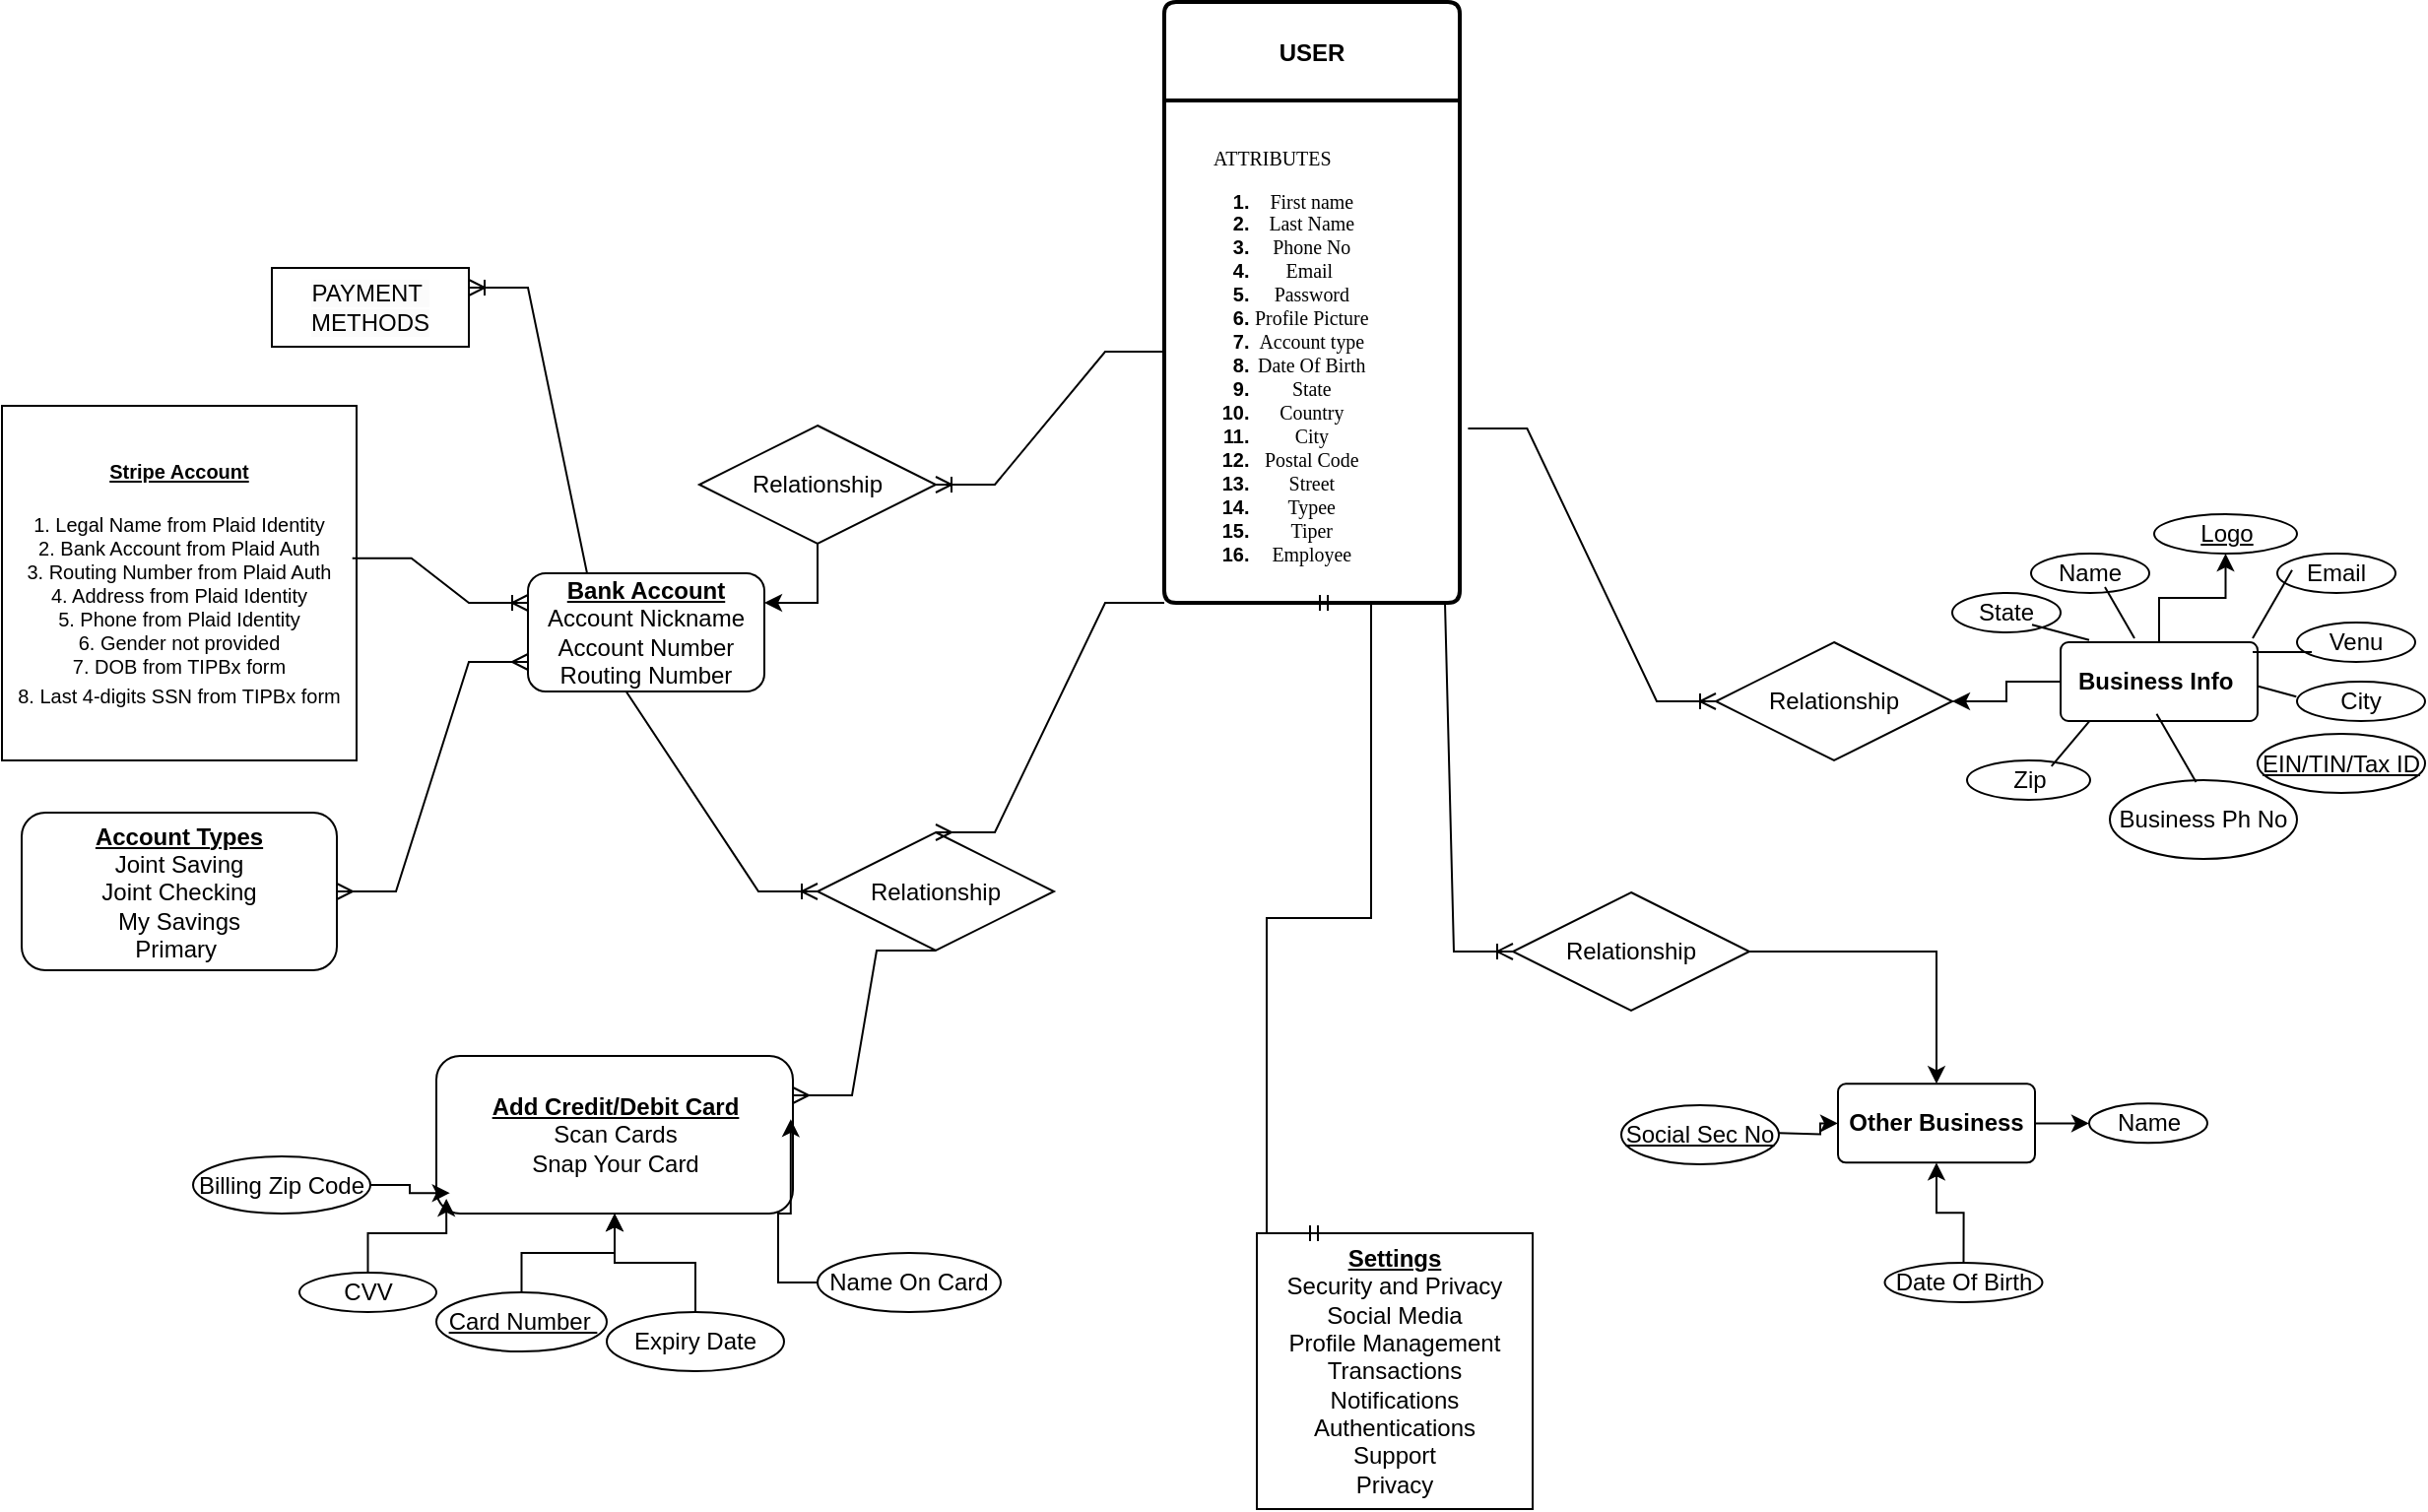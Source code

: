 <mxfile version="24.5.2" type="github">
  <diagram id="C5RBs43oDa-KdzZeNtuy" name="Page-1">
    <mxGraphModel dx="1761" dy="2911" grid="1" gridSize="10" guides="1" tooltips="1" connect="1" arrows="1" fold="1" page="1" pageScale="1" pageWidth="827" pageHeight="1169" background="none" math="0" shadow="0">
      <root>
        <mxCell id="WIyWlLk6GJQsqaUBKTNV-0" />
        <mxCell id="WIyWlLk6GJQsqaUBKTNV-1" parent="WIyWlLk6GJQsqaUBKTNV-0" />
        <mxCell id="lxwUFzQmobe0N9iCrBZv-39" value="&lt;b style=&quot;font-size: 10px;&quot;&gt;&lt;u style=&quot;&quot;&gt;&lt;font style=&quot;font-size: 10px;&quot;&gt;Stripe Account&lt;/font&gt;&lt;/u&gt;&lt;/b&gt;&lt;div&gt;&lt;span style=&quot;font-size: 10px;&quot;&gt;&lt;b&gt;&lt;u&gt;&lt;br&gt;&lt;/u&gt;&lt;/b&gt;&lt;/span&gt;&lt;div style=&quot;font-size: 10px;&quot;&gt;&lt;span style=&quot;white-space-collapse: preserve;&quot;&gt;&lt;font style=&quot;font-size: 10px;&quot;&gt;1. Legal Name from Plaid Identity&lt;br&gt;2. Bank Account from Plaid Auth&lt;br&gt;3. Routing Number from Plaid Auth&lt;br&gt;4. Address from Plaid Identity&lt;br&gt;5. Phone from Plaid Identity&lt;br&gt;6. Gender not provided&lt;br&gt;7. DOB from TIPBx form&lt;br&gt;8. Last 4-digits SSN from TIPBx form&lt;/font&gt;&lt;span style=&quot;font-size: 13px;&quot;&gt;&lt;br&gt;&lt;/span&gt;&lt;/span&gt;&lt;/div&gt;&lt;/div&gt;" style="whiteSpace=wrap;html=1;aspect=fixed;" vertex="1" parent="WIyWlLk6GJQsqaUBKTNV-1">
          <mxGeometry x="-550" y="-2060" width="180" height="180" as="geometry" />
        </mxCell>
        <mxCell id="lxwUFzQmobe0N9iCrBZv-42" value="&lt;b&gt;&lt;u&gt;Account Types&lt;/u&gt;&lt;/b&gt;&lt;div&gt;Joint Saving&lt;/div&gt;&lt;div&gt;Joint Checking&lt;/div&gt;&lt;div&gt;My Savings&lt;/div&gt;&lt;div&gt;Primary&amp;nbsp;&lt;/div&gt;" style="rounded=1;whiteSpace=wrap;html=1;" vertex="1" parent="WIyWlLk6GJQsqaUBKTNV-1">
          <mxGeometry x="-540" y="-1853.5" width="160" height="80" as="geometry" />
        </mxCell>
        <mxCell id="lxwUFzQmobe0N9iCrBZv-72" value="&lt;b&gt;&lt;u&gt;Settings&lt;/u&gt;&lt;/b&gt;&lt;div&gt;Security and Privacy&lt;/div&gt;&lt;div&gt;Social Media&lt;/div&gt;&lt;div&gt;Profile Management&lt;/div&gt;&lt;div&gt;Transactions&lt;/div&gt;&lt;div&gt;Notifications&lt;/div&gt;&lt;div&gt;Authentications&lt;/div&gt;&lt;div&gt;Support&lt;/div&gt;&lt;div&gt;Privacy&lt;/div&gt;" style="whiteSpace=wrap;html=1;aspect=fixed;" vertex="1" parent="WIyWlLk6GJQsqaUBKTNV-1">
          <mxGeometry x="87" y="-1640" width="140" height="140" as="geometry" />
        </mxCell>
        <mxCell id="lxwUFzQmobe0N9iCrBZv-81" value="&lt;span style=&quot;white-space-collapse: preserve;&quot;&gt;&lt;b&gt;&lt;u&gt;Add Credit/Debit Card&lt;/u&gt;&lt;/b&gt;&lt;/span&gt;&lt;div&gt;&lt;span style=&quot;white-space-collapse: preserve;&quot;&gt;Scan Cards&lt;/span&gt;&lt;/div&gt;&lt;div&gt;&lt;span style=&quot;white-space-collapse: preserve;&quot;&gt;Snap Your Card&lt;/span&gt;&lt;/div&gt;" style="rounded=1;whiteSpace=wrap;html=1;" vertex="1" parent="WIyWlLk6GJQsqaUBKTNV-1">
          <mxGeometry x="-329.5" y="-1730" width="181" height="80" as="geometry" />
        </mxCell>
        <mxCell id="lxwUFzQmobe0N9iCrBZv-98" value="" style="edgeStyle=entityRelationEdgeStyle;fontSize=12;html=1;endArrow=ERoneToMany;rounded=0;exitX=1.028;exitY=0.653;exitDx=0;exitDy=0;exitPerimeter=0;" edge="1" parent="WIyWlLk6GJQsqaUBKTNV-1" source="lxwUFzQmobe0N9iCrBZv-104" target="lxwUFzQmobe0N9iCrBZv-174">
          <mxGeometry width="100" height="100" relative="1" as="geometry">
            <mxPoint x="97.5" y="-1700" as="sourcePoint" />
            <mxPoint x="217" y="-1911" as="targetPoint" />
            <Array as="points">
              <mxPoint x="117.5" y="-1730" />
              <mxPoint x="117.5" y="-1830" />
            </Array>
          </mxGeometry>
        </mxCell>
        <mxCell id="lxwUFzQmobe0N9iCrBZv-99" value="" style="edgeStyle=entityRelationEdgeStyle;fontSize=12;html=1;endArrow=ERoneToMany;rounded=0;exitX=0.75;exitY=1;exitDx=0;exitDy=0;entryX=0;entryY=0.5;entryDx=0;entryDy=0;" edge="1" parent="WIyWlLk6GJQsqaUBKTNV-1" source="lxwUFzQmobe0N9iCrBZv-104" target="lxwUFzQmobe0N9iCrBZv-198">
          <mxGeometry width="100" height="100" relative="1" as="geometry">
            <mxPoint x="47.0" y="-1935" as="sourcePoint" />
            <mxPoint x="160.95" y="-1785.38" as="targetPoint" />
            <Array as="points">
              <mxPoint x="187" y="-1920" />
            </Array>
          </mxGeometry>
        </mxCell>
        <mxCell id="lxwUFzQmobe0N9iCrBZv-103" value="&lt;b style=&quot;font-size: 12px;&quot;&gt;USER&lt;/b&gt;" style="swimlane;childLayout=stackLayout;horizontal=1;startSize=50;horizontalStack=0;rounded=1;fontSize=14;fontStyle=0;strokeWidth=2;resizeParent=0;resizeLast=1;shadow=0;dashed=0;align=center;arcSize=4;whiteSpace=wrap;html=1;" vertex="1" parent="WIyWlLk6GJQsqaUBKTNV-1">
          <mxGeometry x="40" y="-2265" width="150" height="305" as="geometry" />
        </mxCell>
        <mxCell id="lxwUFzQmobe0N9iCrBZv-104" value="&lt;h5 style=&quot;text-align: center;&quot;&gt;&lt;div&gt;&lt;font face=&quot;Tahoma&quot;&gt;&lt;span style=&quot;text-wrap: wrap; font-weight: normal;&quot;&gt;ATTRIBUTES&lt;/span&gt;&lt;/font&gt;&lt;/div&gt;&lt;ol&gt;&lt;li&gt;&lt;font face=&quot;Tahoma&quot;&gt;&lt;span style=&quot;background-color: initial; text-wrap: wrap; font-weight: normal;&quot;&gt;First name&lt;/span&gt;&lt;/font&gt;&lt;/li&gt;&lt;li&gt;&lt;font style=&quot;font-weight: normal;&quot; face=&quot;Tahoma&quot;&gt;Last Name&lt;/font&gt;&lt;/li&gt;&lt;li&gt;&lt;font style=&quot;font-weight: normal;&quot; face=&quot;Tahoma&quot;&gt;Phone No&lt;/font&gt;&lt;/li&gt;&lt;li&gt;&lt;font style=&quot;font-weight: normal;&quot; face=&quot;Tahoma&quot;&gt;Email&amp;nbsp;&lt;/font&gt;&lt;/li&gt;&lt;li&gt;&lt;font style=&quot;font-weight: normal;&quot; face=&quot;Tahoma&quot;&gt;Password&lt;/font&gt;&lt;/li&gt;&lt;li&gt;&lt;font style=&quot;font-weight: normal;&quot; face=&quot;Tahoma&quot;&gt;Profile Picture&lt;/font&gt;&lt;/li&gt;&lt;li&gt;&lt;font style=&quot;font-weight: normal;&quot; face=&quot;Tahoma&quot;&gt;Account type&lt;/font&gt;&lt;/li&gt;&lt;li&gt;&lt;font style=&quot;font-weight: normal;&quot; face=&quot;Tahoma&quot;&gt;Date Of Birth&lt;/font&gt;&lt;/li&gt;&lt;li&gt;&lt;font style=&quot;font-weight: normal;&quot; face=&quot;Tahoma&quot;&gt;State&lt;/font&gt;&lt;/li&gt;&lt;li&gt;&lt;font style=&quot;font-weight: normal;&quot; face=&quot;Tahoma&quot;&gt;Country&lt;/font&gt;&lt;/li&gt;&lt;li&gt;&lt;font style=&quot;font-weight: normal;&quot; face=&quot;Tahoma&quot;&gt;City&lt;/font&gt;&lt;/li&gt;&lt;li&gt;&lt;font style=&quot;font-weight: normal;&quot; face=&quot;Tahoma&quot;&gt;Postal Code&lt;/font&gt;&lt;/li&gt;&lt;li&gt;&lt;font style=&quot;font-weight: normal;&quot; face=&quot;Tahoma&quot;&gt;Street&lt;/font&gt;&lt;/li&gt;&lt;li&gt;&lt;font style=&quot;font-weight: normal;&quot; face=&quot;Tahoma&quot;&gt;Typee&lt;/font&gt;&lt;/li&gt;&lt;li&gt;&lt;font style=&quot;font-weight: normal;&quot; face=&quot;Tahoma&quot;&gt;Tiper&lt;/font&gt;&lt;/li&gt;&lt;li&gt;&lt;font style=&quot;font-weight: normal;&quot; face=&quot;Tahoma&quot;&gt;Employee&lt;/font&gt;&lt;/li&gt;&lt;/ol&gt;&lt;/h5&gt;" style="align=left;strokeColor=none;fillColor=none;spacingLeft=4;fontSize=12;verticalAlign=top;resizable=0;rotatable=0;part=1;html=1;" vertex="1" parent="lxwUFzQmobe0N9iCrBZv-103">
          <mxGeometry y="50" width="150" height="255" as="geometry" />
        </mxCell>
        <mxCell id="lxwUFzQmobe0N9iCrBZv-116" value="" style="edgeStyle=entityRelationEdgeStyle;fontSize=12;html=1;endArrow=ERmany;startArrow=ERmany;rounded=0;entryX=0;entryY=0.75;entryDx=0;entryDy=0;exitX=1;exitY=0.5;exitDx=0;exitDy=0;" edge="1" parent="WIyWlLk6GJQsqaUBKTNV-1" source="lxwUFzQmobe0N9iCrBZv-42" target="lxwUFzQmobe0N9iCrBZv-80">
          <mxGeometry width="100" height="100" relative="1" as="geometry">
            <mxPoint x="-282.5" y="-1740" as="sourcePoint" />
            <mxPoint x="-242.5" y="-1890" as="targetPoint" />
          </mxGeometry>
        </mxCell>
        <mxCell id="lxwUFzQmobe0N9iCrBZv-117" value="" style="edgeStyle=entityRelationEdgeStyle;fontSize=12;html=1;endArrow=ERmany;rounded=0;exitX=0.5;exitY=1;exitDx=0;exitDy=0;entryX=1;entryY=0.25;entryDx=0;entryDy=0;" edge="1" parent="WIyWlLk6GJQsqaUBKTNV-1" source="lxwUFzQmobe0N9iCrBZv-141" target="lxwUFzQmobe0N9iCrBZv-81">
          <mxGeometry width="100" height="100" relative="1" as="geometry">
            <mxPoint x="-142.5" y="-1590" as="sourcePoint" />
            <mxPoint x="-42.5" y="-1690" as="targetPoint" />
            <Array as="points">
              <mxPoint x="-73" y="-1760" />
            </Array>
          </mxGeometry>
        </mxCell>
        <mxCell id="lxwUFzQmobe0N9iCrBZv-120" value="" style="edgeStyle=entityRelationEdgeStyle;fontSize=12;html=1;endArrow=ERoneToMany;rounded=0;exitX=0;exitY=0.5;exitDx=0;exitDy=0;entryX=0;entryY=0.5;entryDx=0;entryDy=0;" edge="1" parent="WIyWlLk6GJQsqaUBKTNV-1" source="lxwUFzQmobe0N9iCrBZv-80" target="lxwUFzQmobe0N9iCrBZv-141">
          <mxGeometry width="100" height="100" relative="1" as="geometry">
            <mxPoint x="-82.5" y="-1650" as="sourcePoint" />
            <mxPoint x="-142.5" y="-1890" as="targetPoint" />
          </mxGeometry>
        </mxCell>
        <mxCell id="lxwUFzQmobe0N9iCrBZv-80" value="&lt;b&gt;&lt;u&gt;Bank Account&lt;/u&gt;&lt;/b&gt;&lt;div&gt;Account Nickname&lt;/div&gt;&lt;div&gt;Account Number&lt;/div&gt;&lt;div&gt;Routing Number&lt;/div&gt;" style="rounded=1;whiteSpace=wrap;html=1;" vertex="1" parent="WIyWlLk6GJQsqaUBKTNV-1">
          <mxGeometry x="-283" y="-1975" width="120" height="60" as="geometry" />
        </mxCell>
        <mxCell id="lxwUFzQmobe0N9iCrBZv-124" value="" style="edgeStyle=entityRelationEdgeStyle;fontSize=12;html=1;endArrow=ERoneToMany;rounded=0;entryX=0;entryY=0.25;entryDx=0;entryDy=0;exitX=0.988;exitY=0.43;exitDx=0;exitDy=0;exitPerimeter=0;" edge="1" parent="WIyWlLk6GJQsqaUBKTNV-1" source="lxwUFzQmobe0N9iCrBZv-39" target="lxwUFzQmobe0N9iCrBZv-80">
          <mxGeometry width="100" height="100" relative="1" as="geometry">
            <mxPoint x="-392.5" y="-1970" as="sourcePoint" />
            <mxPoint x="-153" y="-2090" as="targetPoint" />
          </mxGeometry>
        </mxCell>
        <mxCell id="lxwUFzQmobe0N9iCrBZv-127" value="" style="edgeStyle=entityRelationEdgeStyle;fontSize=12;html=1;endArrow=ERoneToMany;rounded=0;exitX=0.5;exitY=0;exitDx=0;exitDy=0;entryX=1;entryY=0.25;entryDx=0;entryDy=0;" edge="1" parent="WIyWlLk6GJQsqaUBKTNV-1" source="lxwUFzQmobe0N9iCrBZv-80" target="lxwUFzQmobe0N9iCrBZv-126">
          <mxGeometry width="100" height="100" relative="1" as="geometry">
            <mxPoint x="33.5" y="-1679" as="sourcePoint" />
            <mxPoint x="-82.5" y="-1610" as="targetPoint" />
          </mxGeometry>
        </mxCell>
        <mxCell id="lxwUFzQmobe0N9iCrBZv-126" value="&lt;span style=&quot;color: rgb(0, 0, 0); font-family: Helvetica; font-size: 12px; font-style: normal; font-variant-ligatures: normal; font-variant-caps: normal; font-weight: 400; letter-spacing: normal; orphans: 2; text-align: center; text-indent: 0px; text-transform: none; widows: 2; word-spacing: 0px; -webkit-text-stroke-width: 0px; white-space: normal; background-color: rgb(251, 251, 251); text-decoration-thickness: initial; text-decoration-style: initial; text-decoration-color: initial; display: inline !important; float: none;&quot;&gt;PAYMENT&amp;nbsp;&lt;/span&gt;&lt;div style=&quot;forced-color-adjust: none; color: rgb(0, 0, 0); font-family: Helvetica; font-size: 12px; font-style: normal; font-variant-ligatures: normal; font-variant-caps: normal; font-weight: 400; letter-spacing: normal; orphans: 2; text-align: center; text-indent: 0px; text-transform: none; widows: 2; word-spacing: 0px; -webkit-text-stroke-width: 0px; white-space: normal; background-color: rgb(251, 251, 251); text-decoration-thickness: initial; text-decoration-style: initial; text-decoration-color: initial;&quot;&gt;METHODS&lt;/div&gt;" style="whiteSpace=wrap;html=1;align=center;" vertex="1" parent="WIyWlLk6GJQsqaUBKTNV-1">
          <mxGeometry x="-413" y="-2130" width="100" height="40" as="geometry" />
        </mxCell>
        <mxCell id="lxwUFzQmobe0N9iCrBZv-128" value="" style="edgeStyle=entityRelationEdgeStyle;fontSize=12;html=1;endArrow=ERmandOne;startArrow=ERmandOne;rounded=0;exitX=0.25;exitY=0;exitDx=0;exitDy=0;entryX=0.5;entryY=1;entryDx=0;entryDy=0;" edge="1" parent="WIyWlLk6GJQsqaUBKTNV-1" source="lxwUFzQmobe0N9iCrBZv-72" target="lxwUFzQmobe0N9iCrBZv-104">
          <mxGeometry width="100" height="100" relative="1" as="geometry">
            <mxPoint x="-12.5" y="-1670" as="sourcePoint" />
            <mxPoint x="87.5" y="-1770" as="targetPoint" />
            <Array as="points">
              <mxPoint x="137.5" y="-1610" />
              <mxPoint x="117.5" y="-1580" />
              <mxPoint x="167.5" y="-1580" />
            </Array>
          </mxGeometry>
        </mxCell>
        <mxCell id="lxwUFzQmobe0N9iCrBZv-143" style="edgeStyle=orthogonalEdgeStyle;rounded=0;orthogonalLoop=1;jettySize=auto;html=1;exitX=0.5;exitY=0;exitDx=0;exitDy=0;" edge="1" parent="WIyWlLk6GJQsqaUBKTNV-1" source="lxwUFzQmobe0N9iCrBZv-141">
          <mxGeometry relative="1" as="geometry">
            <mxPoint x="-76" y="-1843.684" as="targetPoint" />
          </mxGeometry>
        </mxCell>
        <mxCell id="lxwUFzQmobe0N9iCrBZv-141" value="Relationship" style="shape=rhombus;perimeter=rhombusPerimeter;whiteSpace=wrap;html=1;align=center;" vertex="1" parent="WIyWlLk6GJQsqaUBKTNV-1">
          <mxGeometry x="-136" y="-1843.5" width="120" height="60" as="geometry" />
        </mxCell>
        <mxCell id="lxwUFzQmobe0N9iCrBZv-144" value="" style="edgeStyle=entityRelationEdgeStyle;fontSize=12;html=1;endArrow=ERmany;rounded=0;entryX=0.5;entryY=0;entryDx=0;entryDy=0;exitX=0;exitY=1;exitDx=0;exitDy=0;" edge="1" parent="WIyWlLk6GJQsqaUBKTNV-1" source="lxwUFzQmobe0N9iCrBZv-104" target="lxwUFzQmobe0N9iCrBZv-141">
          <mxGeometry width="100" height="100" relative="1" as="geometry">
            <mxPoint x="-83" y="-1659" as="sourcePoint" />
            <mxPoint x="17" y="-1759" as="targetPoint" />
          </mxGeometry>
        </mxCell>
        <mxCell id="lxwUFzQmobe0N9iCrBZv-146" value="&lt;div&gt;Name On Card&lt;/div&gt;" style="ellipse;whiteSpace=wrap;html=1;align=center;" vertex="1" parent="WIyWlLk6GJQsqaUBKTNV-1">
          <mxGeometry x="-136" y="-1630" width="93" height="30" as="geometry" />
        </mxCell>
        <mxCell id="lxwUFzQmobe0N9iCrBZv-147" value="&lt;div&gt;Expiry Date&lt;/div&gt;" style="ellipse;whiteSpace=wrap;html=1;align=center;" vertex="1" parent="WIyWlLk6GJQsqaUBKTNV-1">
          <mxGeometry x="-243" y="-1600" width="90" height="30" as="geometry" />
        </mxCell>
        <mxCell id="lxwUFzQmobe0N9iCrBZv-148" value="&lt;div&gt;Billing Zip Code&lt;/div&gt;" style="ellipse;whiteSpace=wrap;html=1;align=center;" vertex="1" parent="WIyWlLk6GJQsqaUBKTNV-1">
          <mxGeometry x="-453" y="-1679" width="90" height="29" as="geometry" />
        </mxCell>
        <mxCell id="lxwUFzQmobe0N9iCrBZv-149" value="CVV" style="ellipse;whiteSpace=wrap;html=1;align=center;" vertex="1" parent="WIyWlLk6GJQsqaUBKTNV-1">
          <mxGeometry x="-399" y="-1620" width="69.5" height="20" as="geometry" />
        </mxCell>
        <mxCell id="lxwUFzQmobe0N9iCrBZv-154" value="" style="edgeStyle=orthogonalEdgeStyle;rounded=0;orthogonalLoop=1;jettySize=auto;html=1;" edge="1" parent="WIyWlLk6GJQsqaUBKTNV-1" source="lxwUFzQmobe0N9iCrBZv-151" target="lxwUFzQmobe0N9iCrBZv-81">
          <mxGeometry relative="1" as="geometry" />
        </mxCell>
        <mxCell id="lxwUFzQmobe0N9iCrBZv-151" value="Card Number&amp;nbsp;" style="ellipse;whiteSpace=wrap;html=1;align=center;fontStyle=4;" vertex="1" parent="WIyWlLk6GJQsqaUBKTNV-1">
          <mxGeometry x="-329.5" y="-1610" width="86.5" height="30" as="geometry" />
        </mxCell>
        <mxCell id="lxwUFzQmobe0N9iCrBZv-152" style="edgeStyle=orthogonalEdgeStyle;rounded=0;orthogonalLoop=1;jettySize=auto;html=1;entryX=0.038;entryY=0.87;entryDx=0;entryDy=0;entryPerimeter=0;" edge="1" parent="WIyWlLk6GJQsqaUBKTNV-1" source="lxwUFzQmobe0N9iCrBZv-148" target="lxwUFzQmobe0N9iCrBZv-81">
          <mxGeometry relative="1" as="geometry" />
        </mxCell>
        <mxCell id="lxwUFzQmobe0N9iCrBZv-155" style="edgeStyle=orthogonalEdgeStyle;rounded=0;orthogonalLoop=1;jettySize=auto;html=1;" edge="1" parent="WIyWlLk6GJQsqaUBKTNV-1" source="lxwUFzQmobe0N9iCrBZv-147" target="lxwUFzQmobe0N9iCrBZv-81">
          <mxGeometry relative="1" as="geometry" />
        </mxCell>
        <mxCell id="lxwUFzQmobe0N9iCrBZv-157" style="edgeStyle=orthogonalEdgeStyle;rounded=0;orthogonalLoop=1;jettySize=auto;html=1;entryX=0.994;entryY=0.401;entryDx=0;entryDy=0;entryPerimeter=0;" edge="1" parent="WIyWlLk6GJQsqaUBKTNV-1" source="lxwUFzQmobe0N9iCrBZv-146" target="lxwUFzQmobe0N9iCrBZv-81">
          <mxGeometry relative="1" as="geometry" />
        </mxCell>
        <mxCell id="lxwUFzQmobe0N9iCrBZv-160" style="edgeStyle=orthogonalEdgeStyle;rounded=0;orthogonalLoop=1;jettySize=auto;html=1;entryX=0.028;entryY=0.906;entryDx=0;entryDy=0;entryPerimeter=0;" edge="1" parent="WIyWlLk6GJQsqaUBKTNV-1" source="lxwUFzQmobe0N9iCrBZv-149" target="lxwUFzQmobe0N9iCrBZv-81">
          <mxGeometry relative="1" as="geometry" />
        </mxCell>
        <mxCell id="lxwUFzQmobe0N9iCrBZv-162" value="" style="edgeStyle=entityRelationEdgeStyle;fontSize=12;html=1;endArrow=ERoneToMany;rounded=0;exitX=0;exitY=0.5;exitDx=0;exitDy=0;" edge="1" parent="WIyWlLk6GJQsqaUBKTNV-1" source="lxwUFzQmobe0N9iCrBZv-104" target="lxwUFzQmobe0N9iCrBZv-161">
          <mxGeometry width="100" height="100" relative="1" as="geometry">
            <mxPoint x="-16" y="-2010" as="sourcePoint" />
            <mxPoint x="-113" y="-2050" as="targetPoint" />
          </mxGeometry>
        </mxCell>
        <mxCell id="lxwUFzQmobe0N9iCrBZv-163" style="edgeStyle=orthogonalEdgeStyle;rounded=0;orthogonalLoop=1;jettySize=auto;html=1;entryX=1;entryY=0.25;entryDx=0;entryDy=0;" edge="1" parent="WIyWlLk6GJQsqaUBKTNV-1" source="lxwUFzQmobe0N9iCrBZv-161" target="lxwUFzQmobe0N9iCrBZv-80">
          <mxGeometry relative="1" as="geometry" />
        </mxCell>
        <mxCell id="lxwUFzQmobe0N9iCrBZv-161" value="Relationship" style="shape=rhombus;perimeter=rhombusPerimeter;whiteSpace=wrap;html=1;align=center;" vertex="1" parent="WIyWlLk6GJQsqaUBKTNV-1">
          <mxGeometry x="-196" y="-2050" width="120" height="60" as="geometry" />
        </mxCell>
        <mxCell id="lxwUFzQmobe0N9iCrBZv-175" value="" style="edgeStyle=orthogonalEdgeStyle;rounded=0;orthogonalLoop=1;jettySize=auto;html=1;" edge="1" parent="WIyWlLk6GJQsqaUBKTNV-1" source="lxwUFzQmobe0N9iCrBZv-164" target="lxwUFzQmobe0N9iCrBZv-174">
          <mxGeometry relative="1" as="geometry" />
        </mxCell>
        <mxCell id="lxwUFzQmobe0N9iCrBZv-176" value="" style="edgeStyle=orthogonalEdgeStyle;rounded=0;orthogonalLoop=1;jettySize=auto;html=1;" edge="1" parent="WIyWlLk6GJQsqaUBKTNV-1" source="lxwUFzQmobe0N9iCrBZv-164" target="lxwUFzQmobe0N9iCrBZv-173">
          <mxGeometry relative="1" as="geometry" />
        </mxCell>
        <mxCell id="lxwUFzQmobe0N9iCrBZv-164" value="&lt;b&gt;Business Info&amp;nbsp;&lt;/b&gt;" style="rounded=1;arcSize=10;whiteSpace=wrap;html=1;align=center;" vertex="1" parent="WIyWlLk6GJQsqaUBKTNV-1">
          <mxGeometry x="495" y="-1940" width="100" height="40" as="geometry" />
        </mxCell>
        <mxCell id="lxwUFzQmobe0N9iCrBZv-165" value="&lt;div&gt;&lt;span style=&quot;background-color: initial;&quot;&gt;City&lt;/span&gt;&lt;/div&gt;" style="ellipse;whiteSpace=wrap;html=1;align=center;" vertex="1" parent="WIyWlLk6GJQsqaUBKTNV-1">
          <mxGeometry x="615" y="-1920" width="65" height="20" as="geometry" />
        </mxCell>
        <mxCell id="lxwUFzQmobe0N9iCrBZv-166" value="&lt;div&gt;&lt;u&gt;EIN/TIN/Tax ID&lt;/u&gt;&lt;/div&gt;" style="ellipse;whiteSpace=wrap;html=1;align=center;" vertex="1" parent="WIyWlLk6GJQsqaUBKTNV-1">
          <mxGeometry x="595" y="-1893.5" width="85" height="30" as="geometry" />
        </mxCell>
        <mxCell id="lxwUFzQmobe0N9iCrBZv-167" value="Email" style="ellipse;whiteSpace=wrap;html=1;align=center;" vertex="1" parent="WIyWlLk6GJQsqaUBKTNV-1">
          <mxGeometry x="605" y="-1985" width="60" height="20" as="geometry" />
        </mxCell>
        <mxCell id="lxwUFzQmobe0N9iCrBZv-168" value="Venu" style="ellipse;whiteSpace=wrap;html=1;align=center;" vertex="1" parent="WIyWlLk6GJQsqaUBKTNV-1">
          <mxGeometry x="615" y="-1950" width="60" height="20" as="geometry" />
        </mxCell>
        <mxCell id="lxwUFzQmobe0N9iCrBZv-169" value="Name" style="ellipse;whiteSpace=wrap;html=1;align=center;" vertex="1" parent="WIyWlLk6GJQsqaUBKTNV-1">
          <mxGeometry x="480" y="-1985" width="60" height="20" as="geometry" />
        </mxCell>
        <mxCell id="lxwUFzQmobe0N9iCrBZv-170" value="&lt;div&gt;&lt;span style=&quot;background-color: initial;&quot;&gt;State&lt;/span&gt;&lt;/div&gt;" style="ellipse;whiteSpace=wrap;html=1;align=center;" vertex="1" parent="WIyWlLk6GJQsqaUBKTNV-1">
          <mxGeometry x="440" y="-1965" width="55" height="20" as="geometry" />
        </mxCell>
        <mxCell id="lxwUFzQmobe0N9iCrBZv-171" value="&lt;div&gt;&lt;span style=&quot;background-color: initial;&quot;&gt;Zip&lt;/span&gt;&lt;/div&gt;" style="ellipse;whiteSpace=wrap;html=1;align=center;" vertex="1" parent="WIyWlLk6GJQsqaUBKTNV-1">
          <mxGeometry x="447.5" y="-1880" width="62.5" height="20" as="geometry" />
        </mxCell>
        <mxCell id="lxwUFzQmobe0N9iCrBZv-172" value="&lt;div&gt;&lt;span style=&quot;background-color: initial;&quot;&gt;Business Ph No&lt;/span&gt;&lt;/div&gt;" style="ellipse;whiteSpace=wrap;html=1;align=center;" vertex="1" parent="WIyWlLk6GJQsqaUBKTNV-1">
          <mxGeometry x="520" y="-1870" width="95" height="40" as="geometry" />
        </mxCell>
        <mxCell id="lxwUFzQmobe0N9iCrBZv-173" value="&lt;div&gt;&lt;span style=&quot;background-color: initial;&quot;&gt;&lt;u&gt;Logo&lt;/u&gt;&lt;/span&gt;&lt;/div&gt;" style="ellipse;whiteSpace=wrap;html=1;align=center;" vertex="1" parent="WIyWlLk6GJQsqaUBKTNV-1">
          <mxGeometry x="542.5" y="-2005" width="72.5" height="20" as="geometry" />
        </mxCell>
        <mxCell id="lxwUFzQmobe0N9iCrBZv-174" value="Relationship" style="shape=rhombus;perimeter=rhombusPerimeter;whiteSpace=wrap;html=1;align=center;" vertex="1" parent="WIyWlLk6GJQsqaUBKTNV-1">
          <mxGeometry x="320" y="-1940" width="120" height="60" as="geometry" />
        </mxCell>
        <mxCell id="lxwUFzQmobe0N9iCrBZv-179" value="" style="line;strokeWidth=1;html=1;perimeter=backbonePerimeter;points=[];outlineConnect=0;rotation=15;" vertex="1" parent="WIyWlLk6GJQsqaUBKTNV-1">
          <mxGeometry x="595" y="-1920" width="20" height="10" as="geometry" />
        </mxCell>
        <mxCell id="lxwUFzQmobe0N9iCrBZv-183" value="" style="line;strokeWidth=1;html=1;rotation=60;" vertex="1" parent="WIyWlLk6GJQsqaUBKTNV-1">
          <mxGeometry x="510" y="-1960" width="30" height="10" as="geometry" />
        </mxCell>
        <mxCell id="lxwUFzQmobe0N9iCrBZv-184" value="" style="line;strokeWidth=1;html=1;rotation=15;" vertex="1" parent="WIyWlLk6GJQsqaUBKTNV-1">
          <mxGeometry x="480" y="-1950" width="30" height="10" as="geometry" />
        </mxCell>
        <mxCell id="lxwUFzQmobe0N9iCrBZv-186" value="" style="line;strokeWidth=1;html=1;" vertex="1" parent="WIyWlLk6GJQsqaUBKTNV-1">
          <mxGeometry x="592.5" y="-1940" width="30" height="10" as="geometry" />
        </mxCell>
        <mxCell id="lxwUFzQmobe0N9iCrBZv-188" value="" style="line;strokeWidth=1;html=1;rotation=-50;" vertex="1" parent="WIyWlLk6GJQsqaUBKTNV-1">
          <mxGeometry x="485" y="-1893.5" width="30" height="10" as="geometry" />
        </mxCell>
        <mxCell id="lxwUFzQmobe0N9iCrBZv-191" value="" style="line;strokeWidth=1;html=1;rotation=60;" vertex="1" parent="WIyWlLk6GJQsqaUBKTNV-1">
          <mxGeometry x="533.75" y="-1891.33" width="40" height="10" as="geometry" />
        </mxCell>
        <mxCell id="lxwUFzQmobe0N9iCrBZv-192" value="" style="line;strokeWidth=1;html=1;rotation=-60;" vertex="1" parent="WIyWlLk6GJQsqaUBKTNV-1">
          <mxGeometry x="582.5" y="-1964.33" width="40" height="10" as="geometry" />
        </mxCell>
        <mxCell id="lxwUFzQmobe0N9iCrBZv-193" value="Name" style="ellipse;whiteSpace=wrap;html=1;align=center;" vertex="1" parent="WIyWlLk6GJQsqaUBKTNV-1">
          <mxGeometry x="509.5" y="-1705.83" width="60" height="20" as="geometry" />
        </mxCell>
        <mxCell id="lxwUFzQmobe0N9iCrBZv-202" value="" style="edgeStyle=orthogonalEdgeStyle;rounded=0;orthogonalLoop=1;jettySize=auto;html=1;" edge="1" parent="WIyWlLk6GJQsqaUBKTNV-1" target="lxwUFzQmobe0N9iCrBZv-197">
          <mxGeometry relative="1" as="geometry">
            <mxPoint x="352" y="-1690.83" as="sourcePoint" />
          </mxGeometry>
        </mxCell>
        <mxCell id="lxwUFzQmobe0N9iCrBZv-194" value="&lt;u&gt;Social Sec No&lt;/u&gt;" style="ellipse;whiteSpace=wrap;html=1;align=center;" vertex="1" parent="WIyWlLk6GJQsqaUBKTNV-1">
          <mxGeometry x="272" y="-1705" width="80" height="30" as="geometry" />
        </mxCell>
        <mxCell id="lxwUFzQmobe0N9iCrBZv-195" value="Date Of Birth" style="ellipse;whiteSpace=wrap;html=1;align=center;" vertex="1" parent="WIyWlLk6GJQsqaUBKTNV-1">
          <mxGeometry x="405.75" y="-1625" width="80" height="20" as="geometry" />
        </mxCell>
        <mxCell id="lxwUFzQmobe0N9iCrBZv-200" value="" style="edgeStyle=orthogonalEdgeStyle;rounded=0;orthogonalLoop=1;jettySize=auto;html=1;" edge="1" parent="WIyWlLk6GJQsqaUBKTNV-1" source="lxwUFzQmobe0N9iCrBZv-197" target="lxwUFzQmobe0N9iCrBZv-193">
          <mxGeometry relative="1" as="geometry" />
        </mxCell>
        <mxCell id="lxwUFzQmobe0N9iCrBZv-205" style="edgeStyle=orthogonalEdgeStyle;rounded=0;orthogonalLoop=1;jettySize=auto;html=1;entryX=0.5;entryY=0;entryDx=0;entryDy=0;" edge="1" parent="WIyWlLk6GJQsqaUBKTNV-1" source="lxwUFzQmobe0N9iCrBZv-198" target="lxwUFzQmobe0N9iCrBZv-197">
          <mxGeometry relative="1" as="geometry" />
        </mxCell>
        <mxCell id="lxwUFzQmobe0N9iCrBZv-198" value="Relationship" style="shape=rhombus;perimeter=rhombusPerimeter;whiteSpace=wrap;html=1;align=center;" vertex="1" parent="WIyWlLk6GJQsqaUBKTNV-1">
          <mxGeometry x="217" y="-1813" width="120" height="60" as="geometry" />
        </mxCell>
        <mxCell id="lxwUFzQmobe0N9iCrBZv-203" value="" style="edgeStyle=orthogonalEdgeStyle;rounded=0;orthogonalLoop=1;jettySize=auto;html=1;" edge="1" parent="WIyWlLk6GJQsqaUBKTNV-1" source="lxwUFzQmobe0N9iCrBZv-195" target="lxwUFzQmobe0N9iCrBZv-197">
          <mxGeometry relative="1" as="geometry">
            <mxPoint x="280" y="-1640" as="sourcePoint" />
            <mxPoint x="277" y="-1753" as="targetPoint" />
          </mxGeometry>
        </mxCell>
        <mxCell id="lxwUFzQmobe0N9iCrBZv-197" value="&lt;b&gt;Other Business&lt;/b&gt;" style="rounded=1;arcSize=10;whiteSpace=wrap;html=1;align=center;" vertex="1" parent="WIyWlLk6GJQsqaUBKTNV-1">
          <mxGeometry x="382" y="-1715.83" width="100" height="40" as="geometry" />
        </mxCell>
      </root>
    </mxGraphModel>
  </diagram>
</mxfile>
